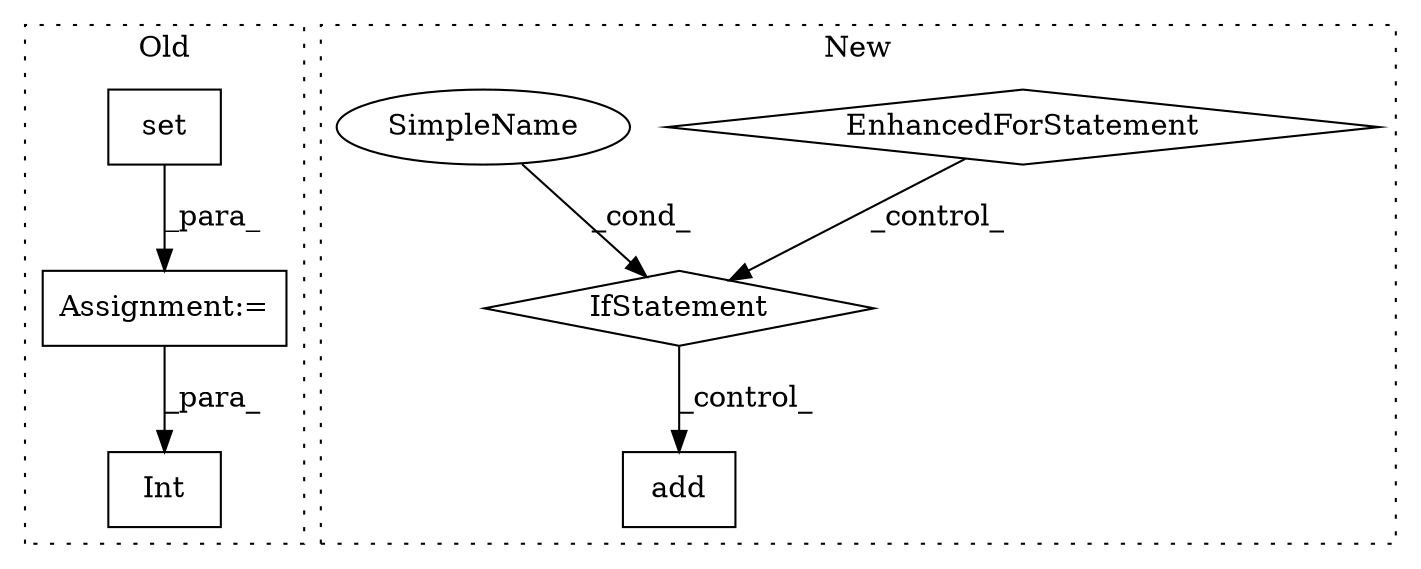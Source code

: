 digraph G {
subgraph cluster0 {
1 [label="Int" a="32" s="1564,1588" l="4,1" shape="box"];
3 [label="Assignment:=" a="7" s="1379" l="1" shape="box"];
6 [label="set" a="32" s="1385,1522" l="15,-5" shape="box"];
label = "Old";
style="dotted";
}
subgraph cluster1 {
2 [label="add" a="32" s="1187,1192" l="4,1" shape="box"];
4 [label="EnhancedForStatement" a="70" s="1000,1082" l="57,2" shape="diamond"];
5 [label="IfStatement" a="25" s="1145,1160" l="4,2" shape="diamond"];
7 [label="SimpleName" a="42" s="" l="" shape="ellipse"];
label = "New";
style="dotted";
}
3 -> 1 [label="_para_"];
4 -> 5 [label="_control_"];
5 -> 2 [label="_control_"];
6 -> 3 [label="_para_"];
7 -> 5 [label="_cond_"];
}